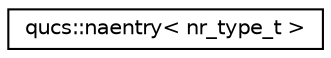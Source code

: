 digraph G
{
  edge [fontname="Helvetica",fontsize="10",labelfontname="Helvetica",labelfontsize="10"];
  node [fontname="Helvetica",fontsize="10",shape=record];
  rankdir="LR";
  Node1 [label="qucs::naentry\< nr_type_t \>",height=0.2,width=0.4,color="black", fillcolor="white", style="filled",URL="$classqucs_1_1naentry.html"];
}
